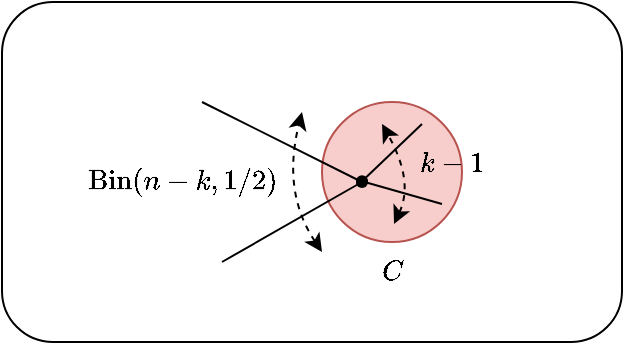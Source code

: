 <mxfile version="24.7.17">
  <diagram name="ページ1" id="lw-BI-eVXw-oj37eGPoU">
    <mxGraphModel dx="1434" dy="780" grid="1" gridSize="10" guides="1" tooltips="1" connect="1" arrows="1" fold="1" page="1" pageScale="1" pageWidth="827" pageHeight="1169" math="1" shadow="0">
      <root>
        <mxCell id="0" />
        <mxCell id="1" parent="0" />
        <mxCell id="WzyhocyH9ekEABaUpR14-3" value="" style="rounded=1;whiteSpace=wrap;html=1;fillColor=none;" vertex="1" parent="1">
          <mxGeometry x="20" y="30" width="310" height="170" as="geometry" />
        </mxCell>
        <mxCell id="WzyhocyH9ekEABaUpR14-4" value="" style="ellipse;whiteSpace=wrap;html=1;aspect=fixed;fillColor=#f8cecc;strokeColor=#b85450;" vertex="1" parent="1">
          <mxGeometry x="180" y="80" width="70" height="70" as="geometry" />
        </mxCell>
        <mxCell id="WzyhocyH9ekEABaUpR14-5" value="$$C$$" style="text;html=1;align=center;verticalAlign=middle;resizable=0;points=[];autosize=1;strokeColor=none;fillColor=none;" vertex="1" parent="1">
          <mxGeometry x="185" y="150" width="60" height="30" as="geometry" />
        </mxCell>
        <mxCell id="WzyhocyH9ekEABaUpR14-12" value="" style="group" vertex="1" connectable="0" parent="1">
          <mxGeometry x="120" y="80" width="90" height="80" as="geometry" />
        </mxCell>
        <mxCell id="WzyhocyH9ekEABaUpR14-7" style="rounded=0;orthogonalLoop=1;jettySize=auto;html=1;endArrow=none;endFill=0;" edge="1" parent="WzyhocyH9ekEABaUpR14-12" source="WzyhocyH9ekEABaUpR14-6">
          <mxGeometry relative="1" as="geometry">
            <mxPoint x="10" y="80" as="targetPoint" />
          </mxGeometry>
        </mxCell>
        <mxCell id="WzyhocyH9ekEABaUpR14-9" style="rounded=0;orthogonalLoop=1;jettySize=auto;html=1;endArrow=none;endFill=0;" edge="1" parent="WzyhocyH9ekEABaUpR14-12" source="WzyhocyH9ekEABaUpR14-6">
          <mxGeometry relative="1" as="geometry">
            <mxPoint as="targetPoint" />
          </mxGeometry>
        </mxCell>
        <mxCell id="WzyhocyH9ekEABaUpR14-6" value="" style="shape=waypoint;sketch=0;size=6;pointerEvents=1;points=[];fillColor=none;resizable=0;rotatable=0;perimeter=centerPerimeter;snapToPoint=1;" vertex="1" parent="WzyhocyH9ekEABaUpR14-12">
          <mxGeometry x="70" y="30" width="20" height="20" as="geometry" />
        </mxCell>
        <mxCell id="WzyhocyH9ekEABaUpR14-10" value="" style="endArrow=classic;startArrow=classic;html=1;rounded=0;dashed=1;curved=1;" edge="1" parent="WzyhocyH9ekEABaUpR14-12">
          <mxGeometry width="50" height="50" relative="1" as="geometry">
            <mxPoint x="60" y="75" as="sourcePoint" />
            <mxPoint x="50" y="5" as="targetPoint" />
            <Array as="points">
              <mxPoint x="40" y="45" />
            </Array>
          </mxGeometry>
        </mxCell>
        <mxCell id="WzyhocyH9ekEABaUpR14-13" value="$$\mathrm{Bin}(n-k,1/2)$$" style="text;html=1;align=center;verticalAlign=middle;resizable=0;points=[];autosize=1;strokeColor=none;fillColor=none;" vertex="1" parent="WzyhocyH9ekEABaUpR14-12">
          <mxGeometry x="-90" y="25" width="160" height="30" as="geometry" />
        </mxCell>
        <mxCell id="WzyhocyH9ekEABaUpR14-21" value="" style="group" vertex="1" connectable="0" parent="1">
          <mxGeometry x="190" y="91" width="90" height="50" as="geometry" />
        </mxCell>
        <mxCell id="WzyhocyH9ekEABaUpR14-19" value="$$k-1$$" style="text;html=1;align=center;verticalAlign=middle;resizable=0;points=[];autosize=1;strokeColor=none;fillColor=none;" vertex="1" parent="WzyhocyH9ekEABaUpR14-21">
          <mxGeometry x="20" y="5" width="70" height="30" as="geometry" />
        </mxCell>
        <mxCell id="WzyhocyH9ekEABaUpR14-15" style="rounded=0;orthogonalLoop=1;jettySize=auto;html=1;endArrow=none;endFill=0;" edge="1" parent="WzyhocyH9ekEABaUpR14-21" source="WzyhocyH9ekEABaUpR14-17">
          <mxGeometry relative="1" as="geometry">
            <mxPoint x="50" y="40" as="targetPoint" />
          </mxGeometry>
        </mxCell>
        <mxCell id="WzyhocyH9ekEABaUpR14-16" style="rounded=0;orthogonalLoop=1;jettySize=auto;html=1;endArrow=none;endFill=0;" edge="1" parent="WzyhocyH9ekEABaUpR14-21" source="WzyhocyH9ekEABaUpR14-17">
          <mxGeometry relative="1" as="geometry">
            <mxPoint x="40" as="targetPoint" />
          </mxGeometry>
        </mxCell>
        <mxCell id="WzyhocyH9ekEABaUpR14-17" value="" style="shape=waypoint;sketch=0;size=6;pointerEvents=1;points=[];fillColor=none;resizable=0;rotatable=0;perimeter=centerPerimeter;snapToPoint=1;" vertex="1" parent="WzyhocyH9ekEABaUpR14-21">
          <mxGeometry y="18.59" width="20" height="20" as="geometry" />
        </mxCell>
        <mxCell id="WzyhocyH9ekEABaUpR14-18" value="" style="endArrow=classic;startArrow=classic;html=1;rounded=0;dashed=1;curved=1;" edge="1" parent="WzyhocyH9ekEABaUpR14-21">
          <mxGeometry width="50" height="50" relative="1" as="geometry">
            <mxPoint x="26" y="50" as="sourcePoint" />
            <mxPoint x="20" as="targetPoint" />
            <Array as="points">
              <mxPoint x="36" y="28.59" />
            </Array>
          </mxGeometry>
        </mxCell>
      </root>
    </mxGraphModel>
  </diagram>
</mxfile>
